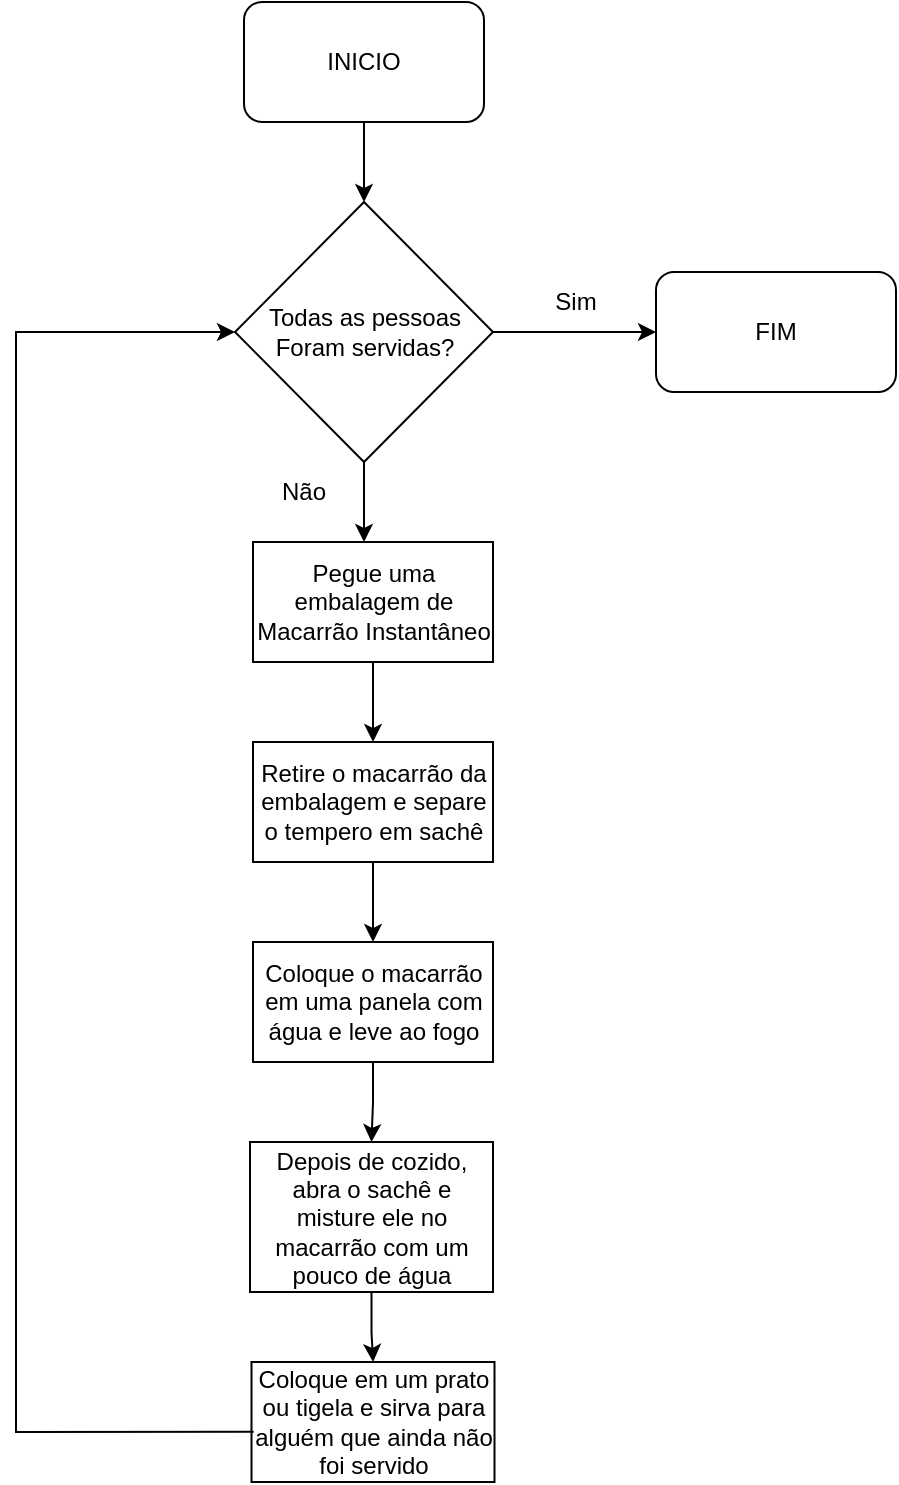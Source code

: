 <mxfile version="22.0.4" type="github">
  <diagram name="Página-1" id="gz-1wg0qmjjSncWWqM2O">
    <mxGraphModel dx="1024" dy="564" grid="1" gridSize="10" guides="1" tooltips="1" connect="1" arrows="1" fold="1" page="1" pageScale="1" pageWidth="827" pageHeight="1169" math="0" shadow="0">
      <root>
        <mxCell id="0" />
        <mxCell id="1" parent="0" />
        <mxCell id="n4gOf7G-al9QlqDygMh4-1" value="INICIO" style="rounded=1;whiteSpace=wrap;html=1;" vertex="1" parent="1">
          <mxGeometry x="354" y="20" width="120" height="60" as="geometry" />
        </mxCell>
        <mxCell id="n4gOf7G-al9QlqDygMh4-9" value="FIM" style="rounded=1;whiteSpace=wrap;html=1;" vertex="1" parent="1">
          <mxGeometry x="560" y="155" width="120" height="60" as="geometry" />
        </mxCell>
        <mxCell id="n4gOf7G-al9QlqDygMh4-23" value="" style="endArrow=classic;html=1;rounded=0;entryX=0.5;entryY=0;entryDx=0;entryDy=0;exitX=0.5;exitY=1;exitDx=0;exitDy=0;" edge="1" parent="1" source="n4gOf7G-al9QlqDygMh4-1">
          <mxGeometry width="50" height="50" relative="1" as="geometry">
            <mxPoint x="400" y="160" as="sourcePoint" />
            <mxPoint x="414" y="120" as="targetPoint" />
          </mxGeometry>
        </mxCell>
        <mxCell id="n4gOf7G-al9QlqDygMh4-43" value="" style="edgeStyle=orthogonalEdgeStyle;rounded=0;orthogonalLoop=1;jettySize=auto;html=1;" edge="1" parent="1" source="n4gOf7G-al9QlqDygMh4-24" target="n4gOf7G-al9QlqDygMh4-9">
          <mxGeometry relative="1" as="geometry" />
        </mxCell>
        <mxCell id="n4gOf7G-al9QlqDygMh4-24" value="Todas as pessoas&lt;br&gt;Foram servidas?" style="rhombus;whiteSpace=wrap;html=1;" vertex="1" parent="1">
          <mxGeometry x="349.5" y="120" width="129" height="130" as="geometry" />
        </mxCell>
        <mxCell id="n4gOf7G-al9QlqDygMh4-25" value="" style="endArrow=classic;html=1;rounded=0;exitX=0.5;exitY=1;exitDx=0;exitDy=0;" edge="1" parent="1" source="n4gOf7G-al9QlqDygMh4-24">
          <mxGeometry width="50" height="50" relative="1" as="geometry">
            <mxPoint x="400" y="280" as="sourcePoint" />
            <mxPoint x="414" y="290" as="targetPoint" />
          </mxGeometry>
        </mxCell>
        <mxCell id="n4gOf7G-al9QlqDygMh4-26" value="Sim" style="text;html=1;strokeColor=none;fillColor=none;align=center;verticalAlign=middle;whiteSpace=wrap;rounded=0;" vertex="1" parent="1">
          <mxGeometry x="490" y="155" width="60" height="30" as="geometry" />
        </mxCell>
        <mxCell id="n4gOf7G-al9QlqDygMh4-27" value="Não" style="text;html=1;strokeColor=none;fillColor=none;align=center;verticalAlign=middle;whiteSpace=wrap;rounded=0;" vertex="1" parent="1">
          <mxGeometry x="354" y="250" width="60" height="30" as="geometry" />
        </mxCell>
        <mxCell id="n4gOf7G-al9QlqDygMh4-31" value="" style="edgeStyle=orthogonalEdgeStyle;rounded=0;orthogonalLoop=1;jettySize=auto;html=1;" edge="1" parent="1" source="n4gOf7G-al9QlqDygMh4-29" target="n4gOf7G-al9QlqDygMh4-30">
          <mxGeometry relative="1" as="geometry" />
        </mxCell>
        <mxCell id="n4gOf7G-al9QlqDygMh4-29" value="Pegue uma embalagem de Macarrão Instantâneo" style="rounded=0;whiteSpace=wrap;html=1;" vertex="1" parent="1">
          <mxGeometry x="358.5" y="290" width="120" height="60" as="geometry" />
        </mxCell>
        <mxCell id="n4gOf7G-al9QlqDygMh4-33" value="" style="edgeStyle=orthogonalEdgeStyle;rounded=0;orthogonalLoop=1;jettySize=auto;html=1;" edge="1" parent="1" source="n4gOf7G-al9QlqDygMh4-30" target="n4gOf7G-al9QlqDygMh4-32">
          <mxGeometry relative="1" as="geometry" />
        </mxCell>
        <mxCell id="n4gOf7G-al9QlqDygMh4-30" value="Retire o macarrão da embalagem e separe o tempero em sachê" style="rounded=0;whiteSpace=wrap;html=1;" vertex="1" parent="1">
          <mxGeometry x="358.5" y="390" width="120" height="60" as="geometry" />
        </mxCell>
        <mxCell id="n4gOf7G-al9QlqDygMh4-35" value="" style="edgeStyle=orthogonalEdgeStyle;rounded=0;orthogonalLoop=1;jettySize=auto;html=1;" edge="1" parent="1" source="n4gOf7G-al9QlqDygMh4-32" target="n4gOf7G-al9QlqDygMh4-34">
          <mxGeometry relative="1" as="geometry" />
        </mxCell>
        <mxCell id="n4gOf7G-al9QlqDygMh4-32" value="Coloque o macarrão em uma panela com água e leve ao fogo" style="rounded=0;whiteSpace=wrap;html=1;" vertex="1" parent="1">
          <mxGeometry x="358.5" y="490" width="120" height="60" as="geometry" />
        </mxCell>
        <mxCell id="n4gOf7G-al9QlqDygMh4-37" value="" style="edgeStyle=orthogonalEdgeStyle;rounded=0;orthogonalLoop=1;jettySize=auto;html=1;" edge="1" parent="1" source="n4gOf7G-al9QlqDygMh4-34" target="n4gOf7G-al9QlqDygMh4-36">
          <mxGeometry relative="1" as="geometry" />
        </mxCell>
        <mxCell id="n4gOf7G-al9QlqDygMh4-34" value="Depois de cozido, abra o sachê e misture ele no macarrão com um pouco de água" style="rounded=0;whiteSpace=wrap;html=1;" vertex="1" parent="1">
          <mxGeometry x="357" y="590" width="121.5" height="75" as="geometry" />
        </mxCell>
        <mxCell id="n4gOf7G-al9QlqDygMh4-36" value="Coloque em um prato ou tigela e sirva para alguém que ainda não foi servido" style="rounded=0;whiteSpace=wrap;html=1;" vertex="1" parent="1">
          <mxGeometry x="357.75" y="700" width="121.5" height="60" as="geometry" />
        </mxCell>
        <mxCell id="n4gOf7G-al9QlqDygMh4-39" value="" style="endArrow=classic;html=1;rounded=0;exitX=0.009;exitY=0.582;exitDx=0;exitDy=0;exitPerimeter=0;entryX=0;entryY=0.5;entryDx=0;entryDy=0;" edge="1" parent="1" source="n4gOf7G-al9QlqDygMh4-36" target="n4gOf7G-al9QlqDygMh4-24">
          <mxGeometry width="50" height="50" relative="1" as="geometry">
            <mxPoint x="327.745" y="738.7" as="sourcePoint" />
            <mxPoint x="240" y="190" as="targetPoint" />
            <Array as="points">
              <mxPoint x="240" y="735" />
              <mxPoint x="240" y="185" />
            </Array>
          </mxGeometry>
        </mxCell>
      </root>
    </mxGraphModel>
  </diagram>
</mxfile>

